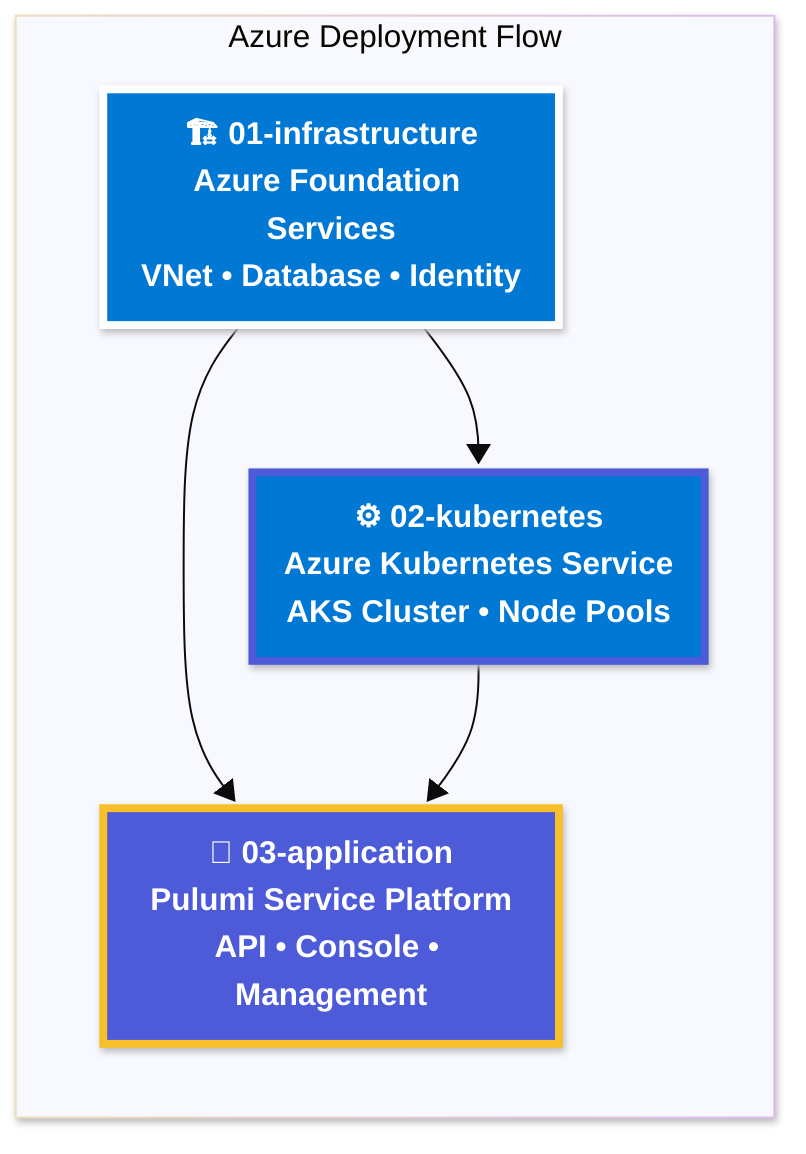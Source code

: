 ---
config:
  look: neo
  theme: base
---
graph LR
    classDef azureInfra fill:#0078D4,stroke:#FFFFFF,stroke-width:4px,color:#FFFFFF,font-weight:bold
    classDef azureCompute fill:#0078D4,stroke:#4d5bd9,stroke-width:4px,color:#FFFFFF,font-weight:bold
    classDef pulumiService fill:#4d5bd9,stroke:#f7bf2a,stroke-width:4px,color:#FFFFFF,font-weight:bold
    
    subgraph FLOW["Azure Deployment Flow"]
        INFRA["🏗️ 01-infrastructure<br/>Azure Foundation Services<br/>VNet • Database • Identity"]:::azureInfra
        K8S["⚙️ 02-kubernetes<br/>Azure Kubernetes Service<br/>AKS Cluster • Node Pools"]:::azureCompute  
        APP["🚀 03-application<br/>Pulumi Service Platform<br/>API • Console • Management"]:::pulumiService
    end
    
    INFRA --> K8S
    INFRA --> APP
    K8S --> APP